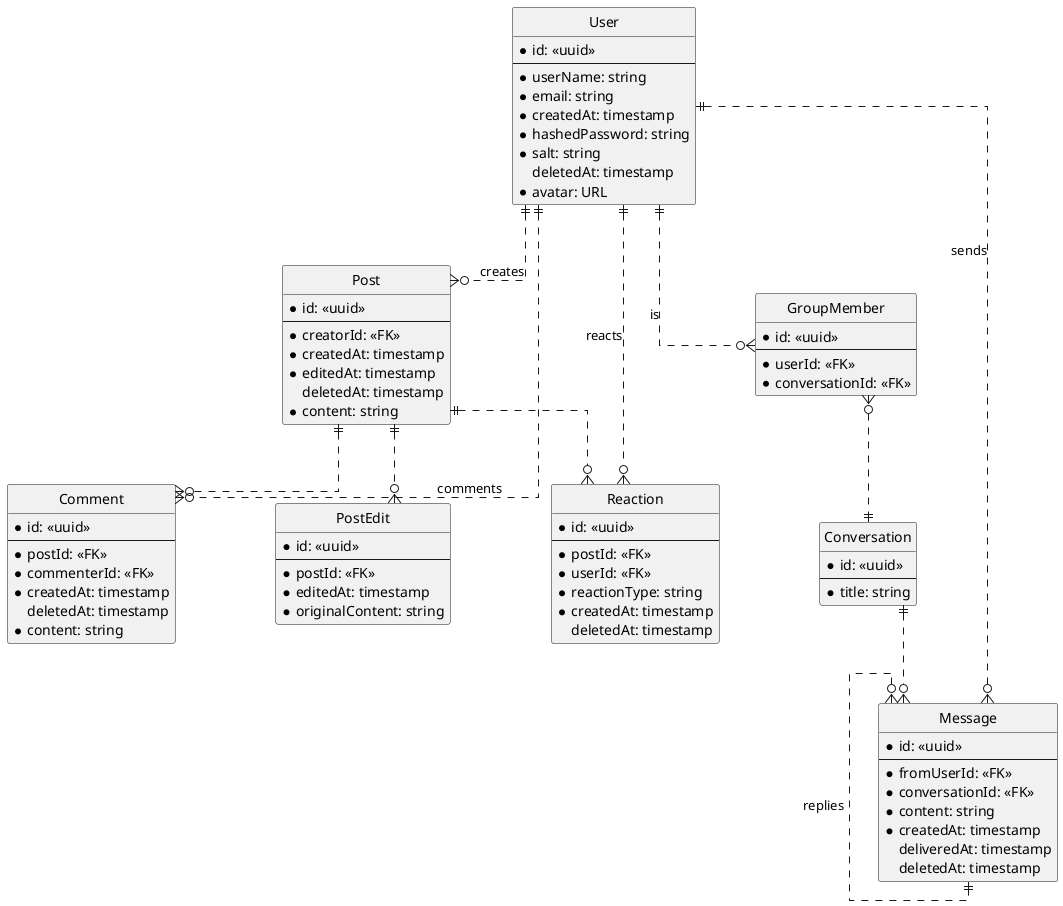 @startuml social_network

hide circle
skinparam Linetype ortho
skinparam Ranksep 60
skinparam Nodesep 100

entity User {
    * id: <<uuid>>
    ---
    * userName: string
    * email: string
    * createdAt: timestamp
    ' never store passwords as plaintext!
    * hashedPassword: string
    * salt: string
    deletedAt: timestamp
    * avatar: URL
}

entity Post {
    * id: <<uuid>>
    ---
    * creatorId: <<FK>>
    * createdAt: timestamp
    * editedAt: timestamp
    deletedAt: timestamp
    * content: string
}

entity Comment {
    * id: <<uuid>>
    ---
    * postId: <<FK>>
    * commenterId: <<FK>>
    * createdAt: timestamp
    deletedAt: timestamp
    * content: string
}

entity PostEdit {
    * id: <<uuid>>
    ---
    * postId: <<FK>>
    * editedAt: timestamp
    * originalContent: string
}

entity Reaction {
    * id: <<uuid>>
    ---
    * postId: <<FK>>
    * userId: <<FK>>
    * reactionType: string
    * createdAt: timestamp
    deletedAt: timestamp
}

entity GroupMember {
    * id: <<uuid>>
    ---
    * userId: <<FK>>
    * conversationId: <<FK>>
}

entity Conversation {
    * id: <<uuid>>
    ---
    * title: string
}

entity Message {
    * id: <<uuid>>
    ---
    * fromUserId: <<FK>>
    * conversationId: <<FK>>
    * content: string
    * createdAt: timestamp
    deliveredAt: timestamp
    deletedAt: timestamp
}

User ||..o{ Post: creates
User ||..o{ Comment: comments
Post ||..o{ Comment
Post ||..o{ PostEdit
User ||..o{ Reaction: reacts
Post ||..o{ Reaction
User ||..o{ GroupMember: is
User ||..o{ Message: sends
GroupMember }o..|| Conversation
Conversation ||..o{ Message
Message }o..|| Message: replies

@enduml